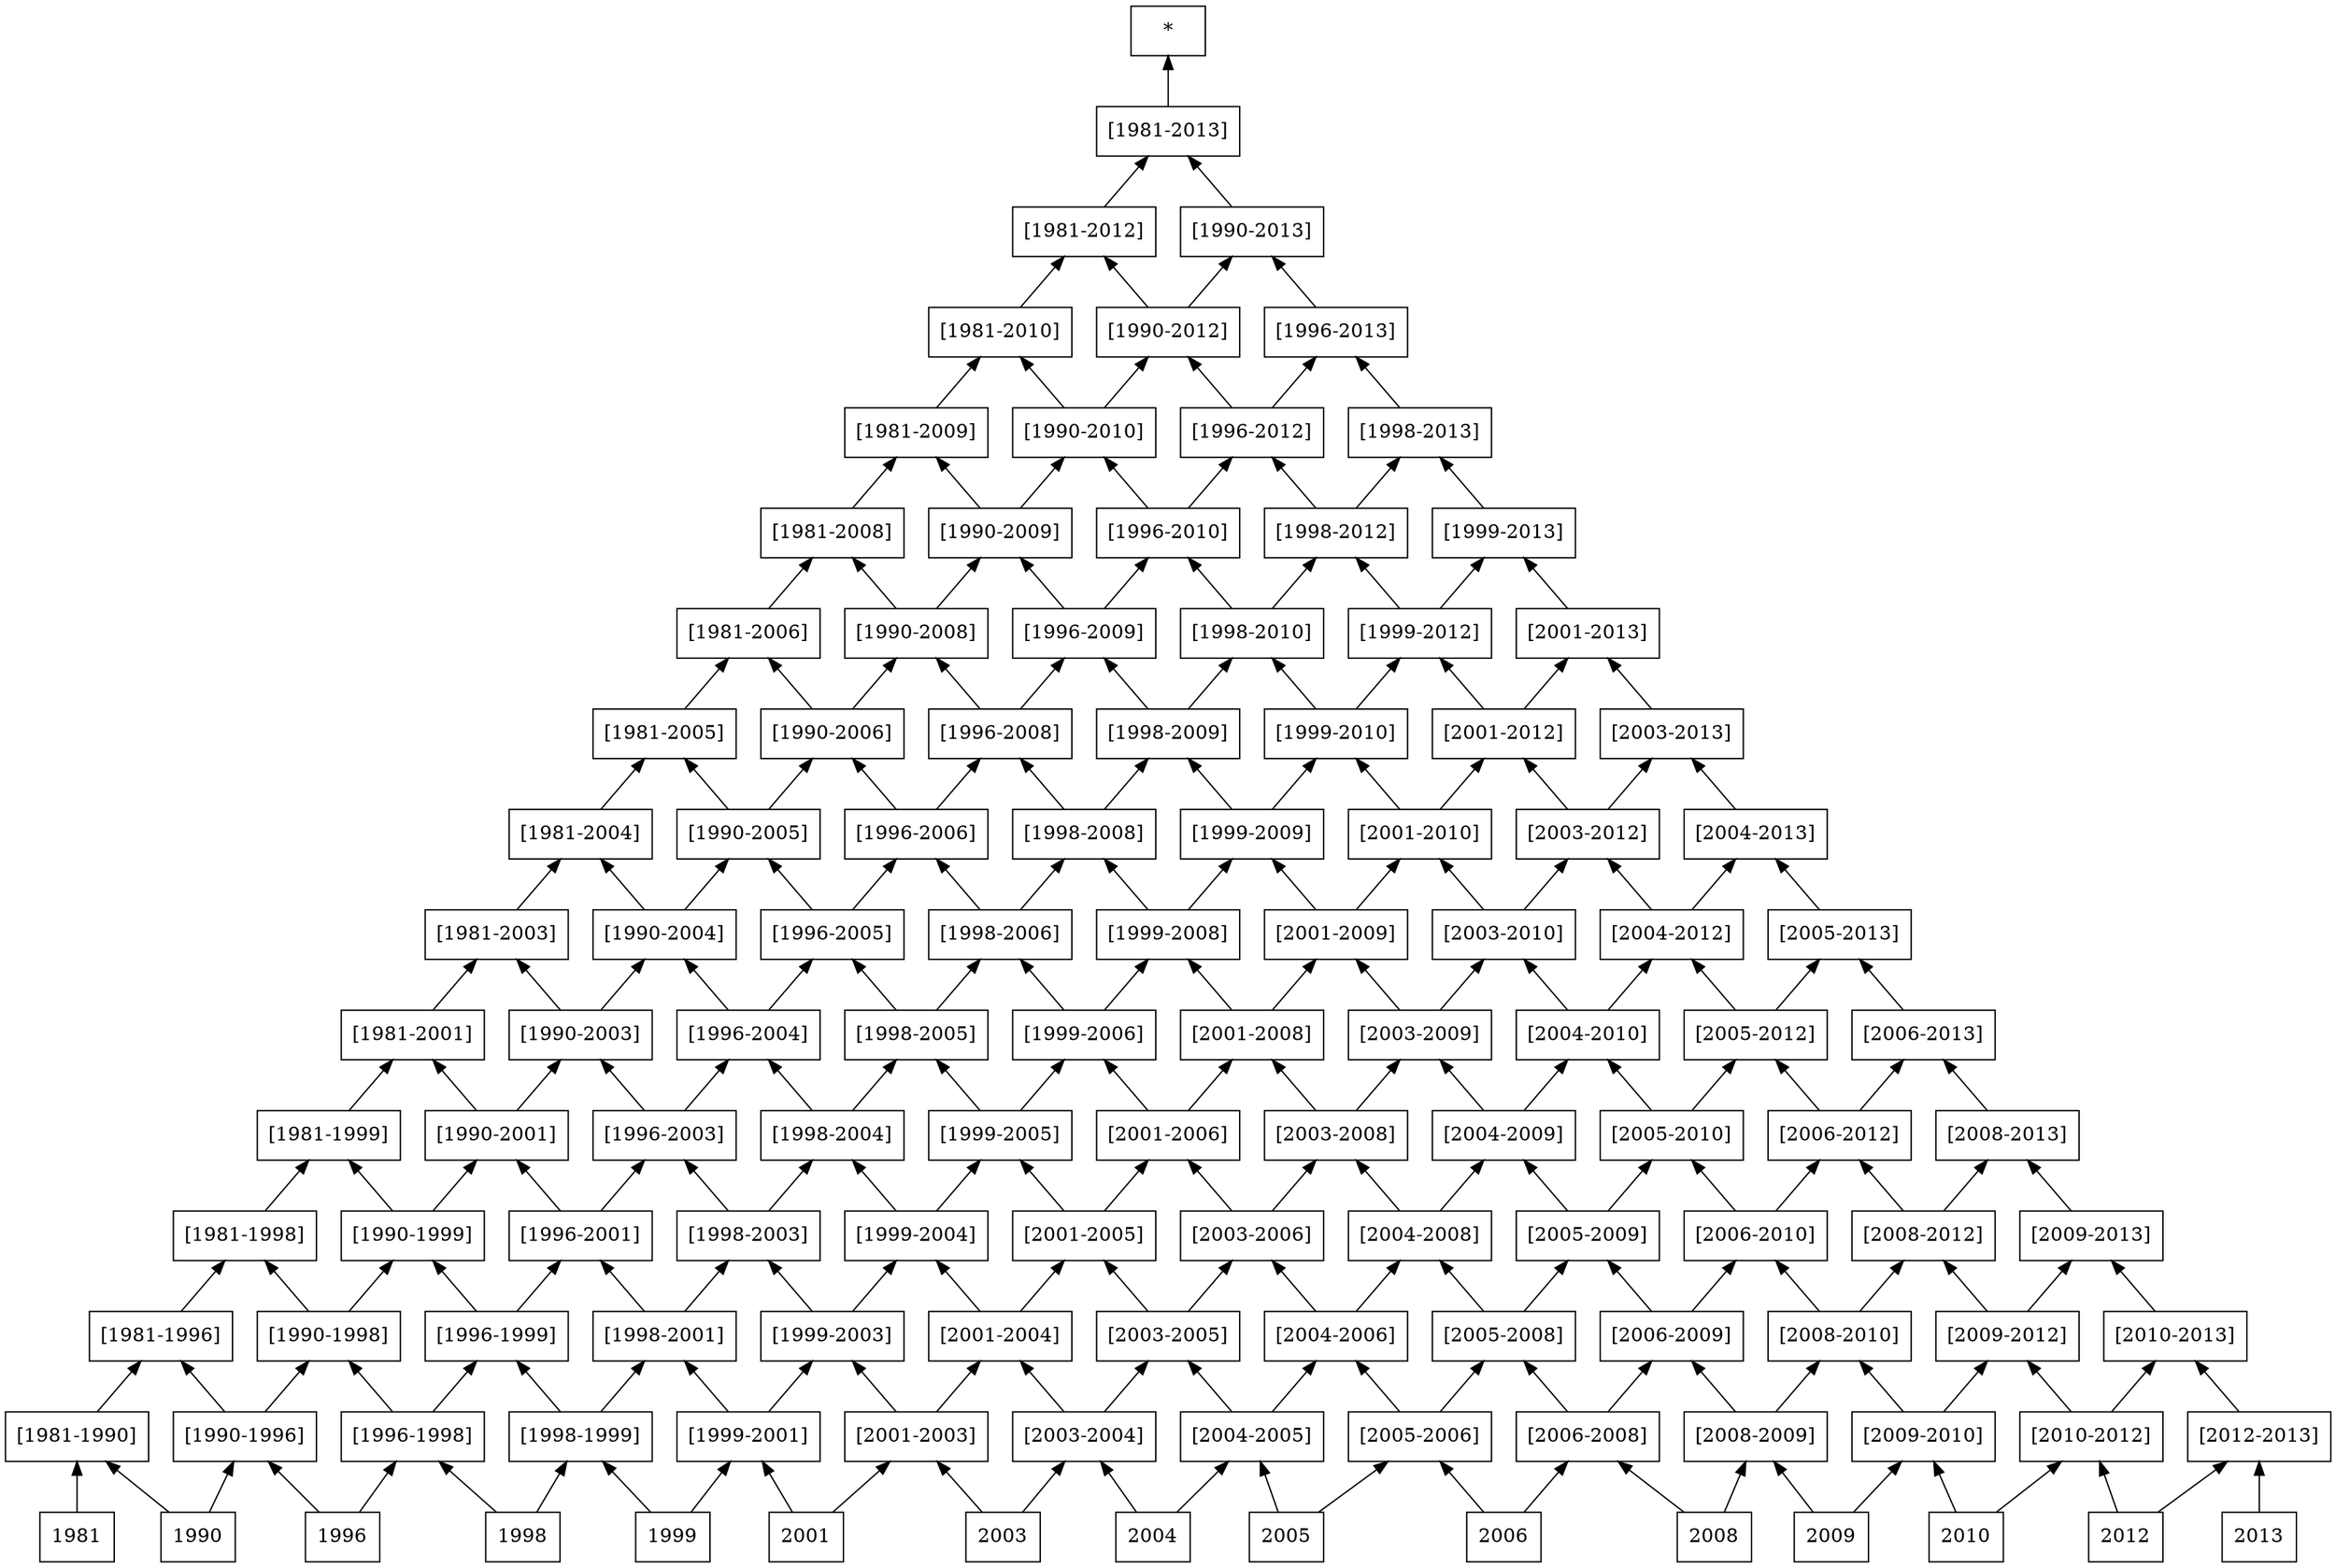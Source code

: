 digraph G { 
 rankdir=BT; 
 subgraph ba { 
1 [shape=record,label="{1981}"]; 
2 [shape=record,label="{1990}"]; 
3 [shape=record,label="{1996}"]; 
4 [shape=record,label="{1998}"]; 
5 [shape=record,label="{1999}"]; 
6 [shape=record,label="{2001}"]; 
7 [shape=record,label="{2003}"]; 
8 [shape=record,label="{2004}"]; 
9 [shape=record,label="{2005}"]; 
10 [shape=record,label="{2006}"]; 
11 [shape=record,label="{2008}"]; 
12 [shape=record,label="{2009}"]; 
13 [shape=record,label="{2010}"]; 
14 [shape=record,label="{2012}"]; 
15 [shape=record,label="{2013}"]; 
16 [shape=record,label="{[1981-1990]}"];
17 [shape=record,label="{[1990-1996]}"];
18 [shape=record,label="{[1996-1998]}"];
19 [shape=record,label="{[1998-1999]}"];
20 [shape=record,label="{[1999-2001]}"];
21 [shape=record,label="{[2001-2003]}"];
22 [shape=record,label="{[2003-2004]}"];
23 [shape=record,label="{[2004-2005]}"];
24 [shape=record,label="{[2005-2006]}"];
25 [shape=record,label="{[2006-2008]}"];
26 [shape=record,label="{[2008-2009]}"];
27 [shape=record,label="{[2009-2010]}"];
28 [shape=record,label="{[2010-2012]}"];
29 [shape=record,label="{[2012-2013]}"];
1 -> 16
2 -> 16
2 -> 17
3 -> 17
3 -> 18
4 -> 18
4 -> 19
5 -> 19
5 -> 20
6 -> 20
6 -> 21
7 -> 21
7 -> 22
8 -> 22
8 -> 23
9 -> 23
9 -> 24
10 -> 24
10 -> 25
11 -> 25
11 -> 26
12 -> 26
12 -> 27
13 -> 27
13 -> 28
14 -> 28
14 -> 29
15 -> 29
30 [shape=record,label="{[1981-1996]}"];
31 [shape=record,label="{[1990-1998]}"];
32 [shape=record,label="{[1996-1999]}"];
33 [shape=record,label="{[1998-2001]}"];
34 [shape=record,label="{[1999-2003]}"];
35 [shape=record,label="{[2001-2004]}"];
36 [shape=record,label="{[2003-2005]}"];
37 [shape=record,label="{[2004-2006]}"];
38 [shape=record,label="{[2005-2008]}"];
39 [shape=record,label="{[2006-2009]}"];
40 [shape=record,label="{[2008-2010]}"];
41 [shape=record,label="{[2009-2012]}"];
42 [shape=record,label="{[2010-2013]}"];
16 -> 30
17 -> 30
17 -> 31
18 -> 31
18 -> 32
19 -> 32
19 -> 33
20 -> 33
20 -> 34
21 -> 34
21 -> 35
22 -> 35
22 -> 36
23 -> 36
23 -> 37
24 -> 37
24 -> 38
25 -> 38
25 -> 39
26 -> 39
26 -> 40
27 -> 40
27 -> 41
28 -> 41
28 -> 42
29 -> 42
43 [shape=record,label="{[1981-1998]}"];
44 [shape=record,label="{[1990-1999]}"];
45 [shape=record,label="{[1996-2001]}"];
46 [shape=record,label="{[1998-2003]}"];
47 [shape=record,label="{[1999-2004]}"];
48 [shape=record,label="{[2001-2005]}"];
49 [shape=record,label="{[2003-2006]}"];
50 [shape=record,label="{[2004-2008]}"];
51 [shape=record,label="{[2005-2009]}"];
52 [shape=record,label="{[2006-2010]}"];
53 [shape=record,label="{[2008-2012]}"];
54 [shape=record,label="{[2009-2013]}"];
30 -> 43
31 -> 43
31 -> 44
32 -> 44
32 -> 45
33 -> 45
33 -> 46
34 -> 46
34 -> 47
35 -> 47
35 -> 48
36 -> 48
36 -> 49
37 -> 49
37 -> 50
38 -> 50
38 -> 51
39 -> 51
39 -> 52
40 -> 52
40 -> 53
41 -> 53
41 -> 54
42 -> 54
55 [shape=record,label="{[1981-1999]}"];
56 [shape=record,label="{[1990-2001]}"];
57 [shape=record,label="{[1996-2003]}"];
58 [shape=record,label="{[1998-2004]}"];
59 [shape=record,label="{[1999-2005]}"];
60 [shape=record,label="{[2001-2006]}"];
61 [shape=record,label="{[2003-2008]}"];
62 [shape=record,label="{[2004-2009]}"];
63 [shape=record,label="{[2005-2010]}"];
64 [shape=record,label="{[2006-2012]}"];
65 [shape=record,label="{[2008-2013]}"];
43 -> 55
44 -> 55
44 -> 56
45 -> 56
45 -> 57
46 -> 57
46 -> 58
47 -> 58
47 -> 59
48 -> 59
48 -> 60
49 -> 60
49 -> 61
50 -> 61
50 -> 62
51 -> 62
51 -> 63
52 -> 63
52 -> 64
53 -> 64
53 -> 65
54 -> 65
66 [shape=record,label="{[1981-2001]}"];
67 [shape=record,label="{[1990-2003]}"];
68 [shape=record,label="{[1996-2004]}"];
69 [shape=record,label="{[1998-2005]}"];
70 [shape=record,label="{[1999-2006]}"];
71 [shape=record,label="{[2001-2008]}"];
72 [shape=record,label="{[2003-2009]}"];
73 [shape=record,label="{[2004-2010]}"];
74 [shape=record,label="{[2005-2012]}"];
75 [shape=record,label="{[2006-2013]}"];
55 -> 66
56 -> 66
56 -> 67
57 -> 67
57 -> 68
58 -> 68
58 -> 69
59 -> 69
59 -> 70
60 -> 70
60 -> 71
61 -> 71
61 -> 72
62 -> 72
62 -> 73
63 -> 73
63 -> 74
64 -> 74
64 -> 75
65 -> 75
76 [shape=record,label="{[1981-2003]}"];
77 [shape=record,label="{[1990-2004]}"];
78 [shape=record,label="{[1996-2005]}"];
79 [shape=record,label="{[1998-2006]}"];
80 [shape=record,label="{[1999-2008]}"];
81 [shape=record,label="{[2001-2009]}"];
82 [shape=record,label="{[2003-2010]}"];
83 [shape=record,label="{[2004-2012]}"];
84 [shape=record,label="{[2005-2013]}"];
66 -> 76
67 -> 76
67 -> 77
68 -> 77
68 -> 78
69 -> 78
69 -> 79
70 -> 79
70 -> 80
71 -> 80
71 -> 81
72 -> 81
72 -> 82
73 -> 82
73 -> 83
74 -> 83
74 -> 84
75 -> 84
85 [shape=record,label="{[1981-2004]}"];
86 [shape=record,label="{[1990-2005]}"];
87 [shape=record,label="{[1996-2006]}"];
88 [shape=record,label="{[1998-2008]}"];
89 [shape=record,label="{[1999-2009]}"];
90 [shape=record,label="{[2001-2010]}"];
91 [shape=record,label="{[2003-2012]}"];
92 [shape=record,label="{[2004-2013]}"];
76 -> 85
77 -> 85
77 -> 86
78 -> 86
78 -> 87
79 -> 87
79 -> 88
80 -> 88
80 -> 89
81 -> 89
81 -> 90
82 -> 90
82 -> 91
83 -> 91
83 -> 92
84 -> 92
93 [shape=record,label="{[1981-2005]}"];
94 [shape=record,label="{[1990-2006]}"];
95 [shape=record,label="{[1996-2008]}"];
96 [shape=record,label="{[1998-2009]}"];
97 [shape=record,label="{[1999-2010]}"];
98 [shape=record,label="{[2001-2012]}"];
99 [shape=record,label="{[2003-2013]}"];
85 -> 93
86 -> 93
86 -> 94
87 -> 94
87 -> 95
88 -> 95
88 -> 96
89 -> 96
89 -> 97
90 -> 97
90 -> 98
91 -> 98
91 -> 99
92 -> 99
100 [shape=record,label="{[1981-2006]}"];
101 [shape=record,label="{[1990-2008]}"];
102 [shape=record,label="{[1996-2009]}"];
103 [shape=record,label="{[1998-2010]}"];
104 [shape=record,label="{[1999-2012]}"];
105 [shape=record,label="{[2001-2013]}"];
93 -> 100
94 -> 100
94 -> 101
95 -> 101
95 -> 102
96 -> 102
96 -> 103
97 -> 103
97 -> 104
98 -> 104
98 -> 105
99 -> 105
106 [shape=record,label="{[1981-2008]}"];
107 [shape=record,label="{[1990-2009]}"];
108 [shape=record,label="{[1996-2010]}"];
109 [shape=record,label="{[1998-2012]}"];
110 [shape=record,label="{[1999-2013]}"];
100 -> 106
101 -> 106
101 -> 107
102 -> 107
102 -> 108
103 -> 108
103 -> 109
104 -> 109
104 -> 110
105 -> 110
111 [shape=record,label="{[1981-2009]}"];
112 [shape=record,label="{[1990-2010]}"];
113 [shape=record,label="{[1996-2012]}"];
114 [shape=record,label="{[1998-2013]}"];
106 -> 111
107 -> 111
107 -> 112
108 -> 112
108 -> 113
109 -> 113
109 -> 114
110 -> 114
115 [shape=record,label="{[1981-2010]}"];
116 [shape=record,label="{[1990-2012]}"];
117 [shape=record,label="{[1996-2013]}"];
111 -> 115
112 -> 115
112 -> 116
113 -> 116
113 -> 117
114 -> 117
118 [shape=record,label="{[1981-2012]}"];
119 [shape=record,label="{[1990-2013]}"];
115 -> 118
116 -> 118
116 -> 119
117 -> 119
120 [shape=record,label="{[1981-2013]}"];
118 -> 120
119 -> 120
121 [shape=record,label="{*}"];
120 -> 121}}